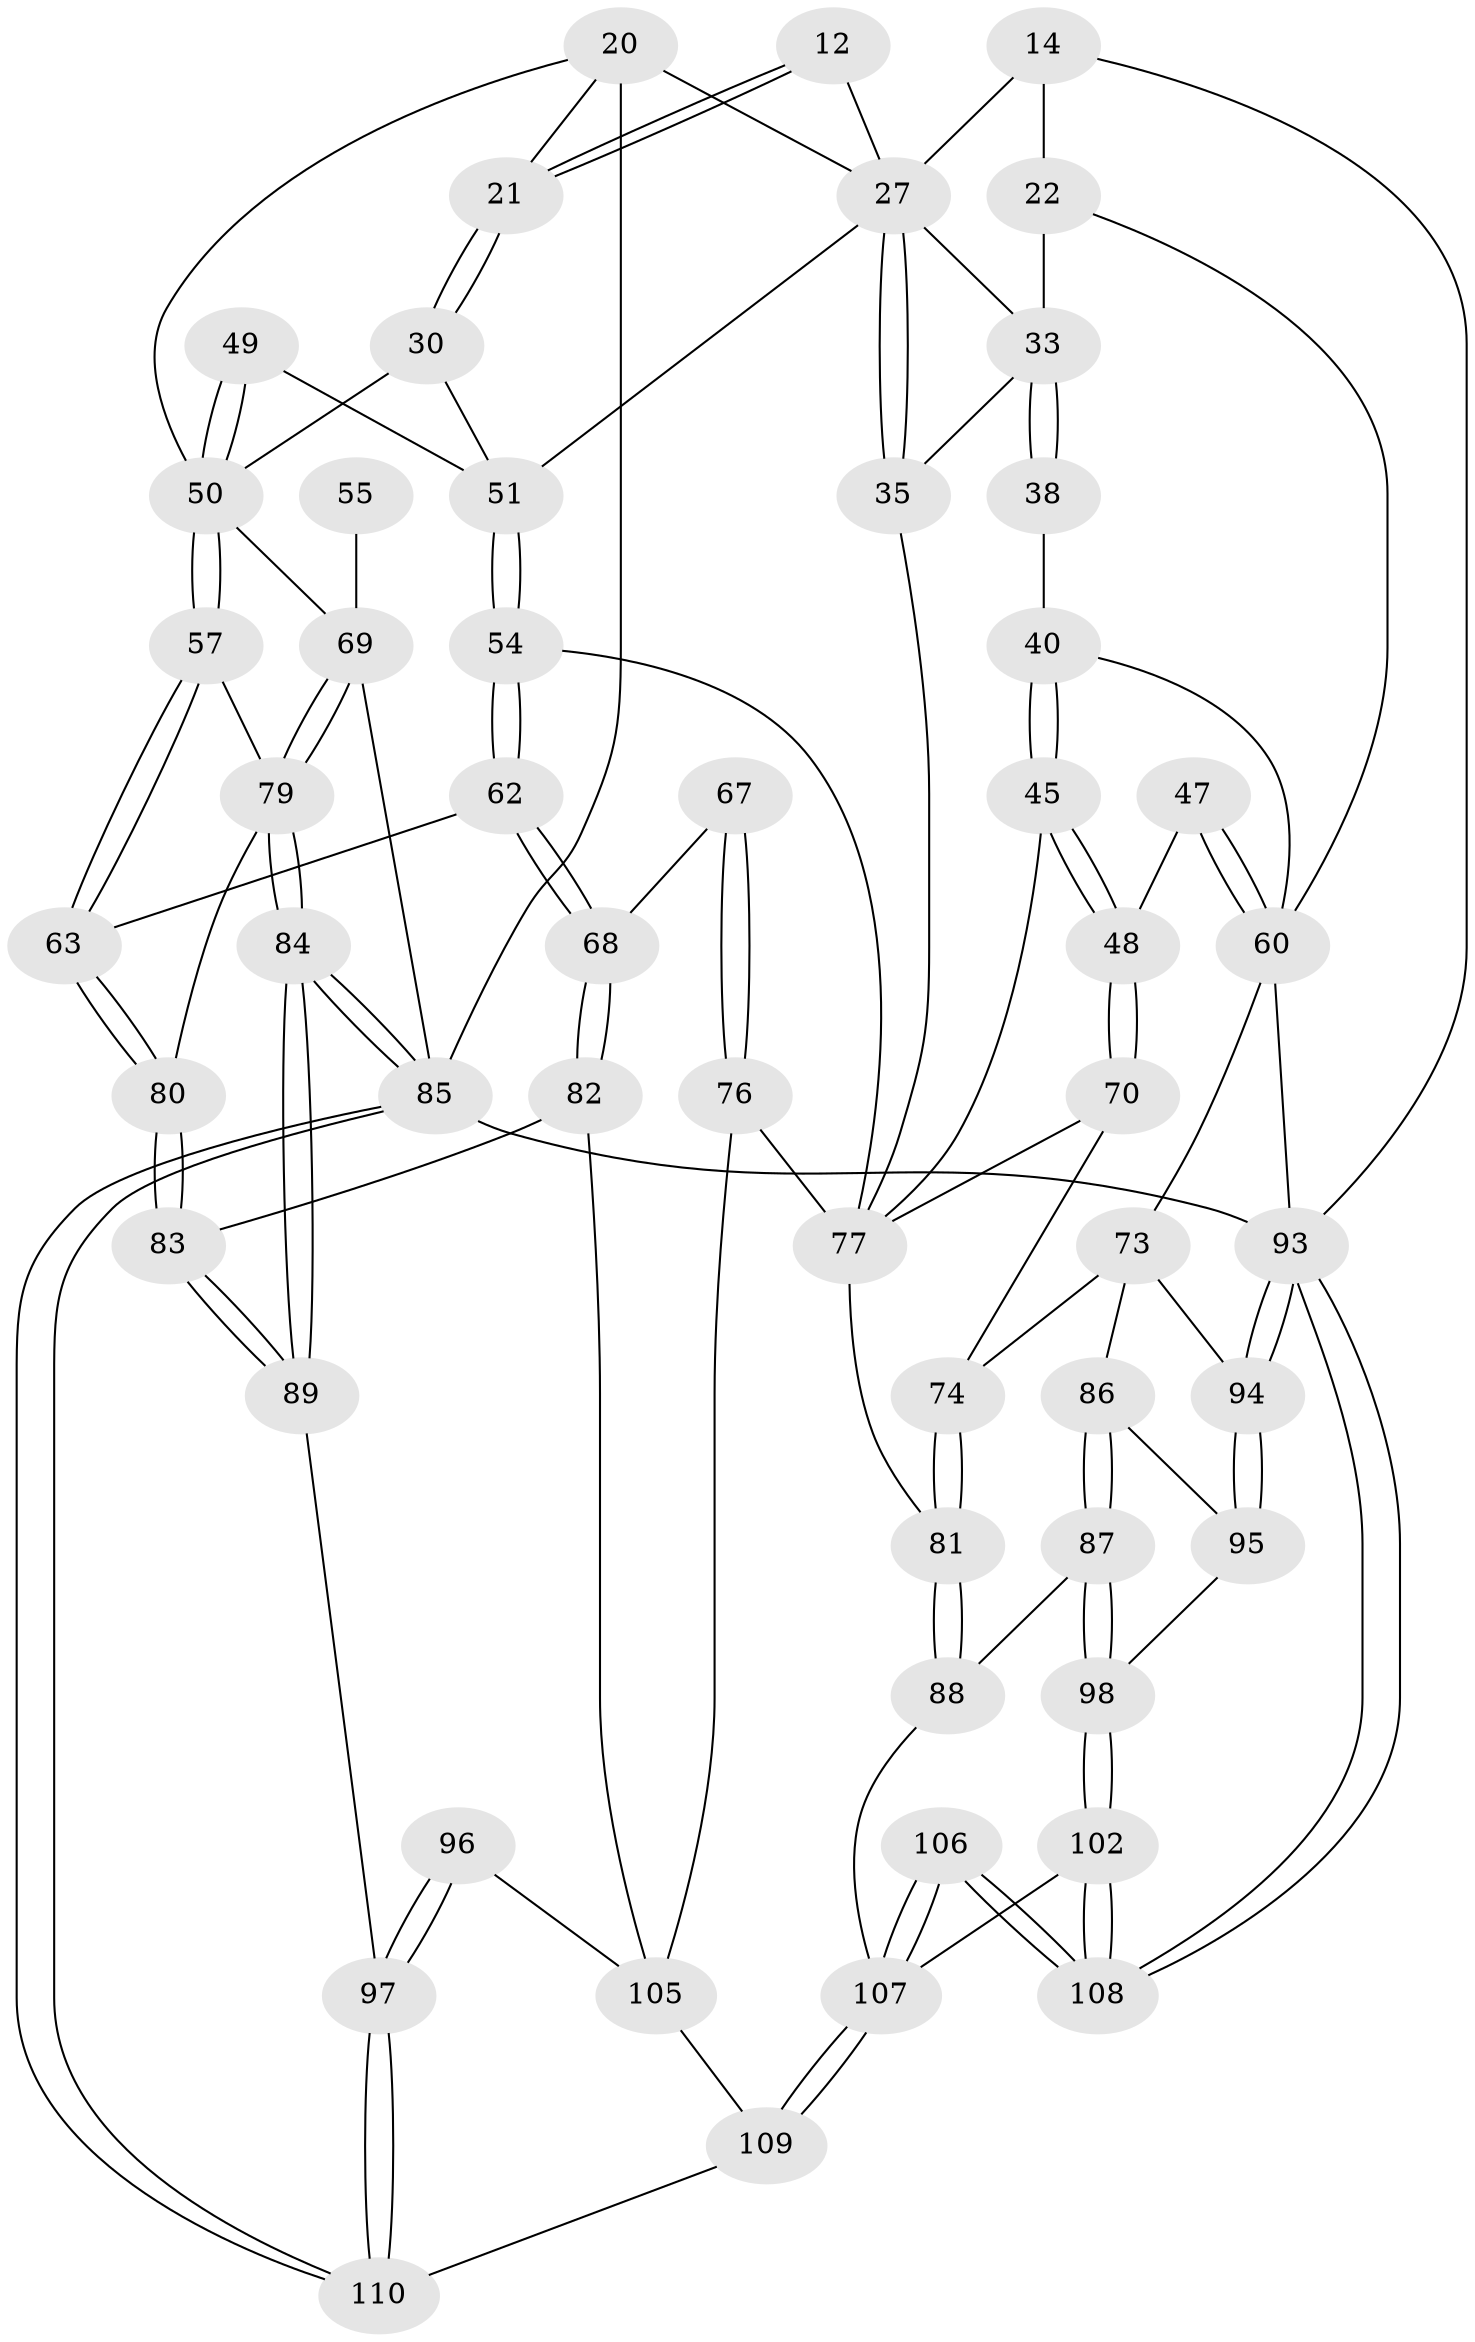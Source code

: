 // original degree distribution, {3: 0.01818181818181818, 5: 0.5636363636363636, 4: 0.21818181818181817, 6: 0.2}
// Generated by graph-tools (version 1.1) at 2025/06/03/04/25 22:06:25]
// undirected, 55 vertices, 127 edges
graph export_dot {
graph [start="1"]
  node [color=gray90,style=filled];
  12 [pos="+0.35343311607576827+0.1314026316808156"];
  14 [pos="+0.7255738257585483+0.15445370852107157",super="+4"];
  20 [pos="+0.13046699004620296+0.2033088596004906",super="+19"];
  21 [pos="+0.3112677713039501+0.16432929978097022"];
  22 [pos="+0.9360003846707053+0.16732708351116826",super="+13"];
  27 [pos="+0.5404970268168928+0.27582205484844713",super="+16+15+11"];
  30 [pos="+0.3212111254850075+0.24589899851910652",super="+29"];
  33 [pos="+0.7230499240174275+0.3594120589795774",super="+26+25"];
  35 [pos="+0.582751583645096+0.3308148339879928",super="+34"];
  38 [pos="+0.8196142353634797+0.29246482358532766"];
  40 [pos="+0.8868677430318374+0.3392714305688727"];
  45 [pos="+0.8233011099989659+0.4761155598230657"];
  47 [pos="+0.9337882039311532+0.48767912764081356"];
  48 [pos="+0.8324178136231078+0.49038270283638286"];
  49 [pos="+0.308142443843671+0.41085095779012526"];
  50 [pos="+0.23292947442766068+0.502243814358151",super="+43+42+41+32"];
  51 [pos="+0.3982920744701562+0.4161273222211518",super="+28"];
  54 [pos="+0.4158321355434829+0.46316777090764255"];
  55 [pos="+0.06291813125764349+0.4331700006648797"];
  57 [pos="+0.2279629813426797+0.5348469895243522"];
  60 [pos="+1+0.5259516530952026",super="+24+39"];
  62 [pos="+0.3586654025109334+0.5884090902140539"];
  63 [pos="+0.3262423295329211+0.5773308988090754"];
  67 [pos="+0.42335532509813983+0.6427355267430814"];
  68 [pos="+0.3895720384968182+0.644114444468383"];
  69 [pos="+0+0.6424280055414872",super="+59+56"];
  70 [pos="+0.8222792435016332+0.535780055616044"];
  73 [pos="+0.9418918845194435+0.6567824218567151",super="+72"];
  74 [pos="+0.86946504041251+0.614555633428421"];
  76 [pos="+0.6015410131550665+0.7634898728543399",super="+75+66"];
  77 [pos="+0.701224736600094+0.7208144328665574",super="+71+64"];
  79 [pos="+0+0.8336479639999416",super="+78"];
  80 [pos="+0.21196535470000027+0.6980922078552435"];
  81 [pos="+0.7655297184741513+0.7548787694734217"];
  82 [pos="+0.36649100421350284+0.6999120484840468"];
  83 [pos="+0.24332813108596857+0.724645254768509"];
  84 [pos="+0+1"];
  85 [pos="+0+1",super="+6+17"];
  86 [pos="+0.9121547074700462+0.7341361217328649"];
  87 [pos="+0.8379633530503442+0.7700090586744139"];
  88 [pos="+0.7867416801485949+0.7745686216008041"];
  89 [pos="+0.21319204087393395+0.8658104582906047"];
  93 [pos="+1+1",super="+5"];
  94 [pos="+1+0.8213612644311065"];
  95 [pos="+0.976380341512857+0.7847993569620236"];
  96 [pos="+0.3808064157288324+0.8687162646282404"];
  97 [pos="+0.3491995580747312+0.8985325708993301"];
  98 [pos="+0.9271702049610315+0.8593357010781663"];
  102 [pos="+0.9367298936048029+0.9345250837970451"];
  105 [pos="+0.5066067925229171+0.9275618565345934",super="+92+90"];
  106 [pos="+0.802061410151277+1"];
  107 [pos="+0.6886149632912011+1",super="+100+99+103"];
  108 [pos="+1+1"];
  109 [pos="+0.644930325783764+1",super="+104+101"];
  110 [pos="+0.3669180465873982+1"];
  12 -- 21;
  12 -- 21;
  12 -- 27 [weight=2];
  14 -- 22 [weight=2];
  14 -- 93;
  14 -- 27 [weight=2];
  20 -- 50;
  20 -- 85 [weight=2];
  20 -- 27;
  20 -- 21;
  21 -- 30;
  21 -- 30;
  22 -- 33;
  22 -- 60;
  27 -- 35;
  27 -- 35;
  27 -- 33;
  27 -- 51;
  30 -- 50 [weight=2];
  30 -- 51;
  33 -- 38 [weight=2];
  33 -- 38;
  33 -- 35;
  35 -- 77 [weight=2];
  38 -- 40;
  40 -- 45;
  40 -- 45;
  40 -- 60;
  45 -- 48;
  45 -- 48;
  45 -- 77;
  47 -- 48;
  47 -- 60 [weight=2];
  47 -- 60;
  48 -- 70;
  48 -- 70;
  49 -- 50 [weight=2];
  49 -- 50;
  49 -- 51;
  50 -- 57;
  50 -- 57;
  50 -- 69 [weight=2];
  51 -- 54;
  51 -- 54;
  54 -- 62;
  54 -- 62;
  54 -- 77;
  55 -- 69 [weight=3];
  57 -- 63;
  57 -- 63;
  57 -- 79;
  60 -- 73;
  60 -- 93;
  62 -- 63;
  62 -- 68;
  62 -- 68;
  63 -- 80;
  63 -- 80;
  67 -- 68;
  67 -- 76 [weight=2];
  67 -- 76;
  68 -- 82;
  68 -- 82;
  69 -- 79 [weight=2];
  69 -- 79;
  69 -- 85 [weight=2];
  70 -- 74;
  70 -- 77;
  73 -- 74;
  73 -- 86;
  73 -- 94;
  74 -- 81;
  74 -- 81;
  76 -- 77 [weight=3];
  76 -- 105;
  77 -- 81;
  79 -- 84;
  79 -- 84;
  79 -- 80;
  80 -- 83;
  80 -- 83;
  81 -- 88;
  81 -- 88;
  82 -- 83;
  82 -- 105;
  83 -- 89;
  83 -- 89;
  84 -- 85;
  84 -- 85;
  84 -- 89;
  84 -- 89;
  85 -- 110;
  85 -- 110;
  85 -- 93 [weight=2];
  86 -- 87;
  86 -- 87;
  86 -- 95;
  87 -- 88;
  87 -- 98;
  87 -- 98;
  88 -- 107;
  89 -- 97;
  93 -- 94;
  93 -- 94;
  93 -- 108;
  93 -- 108;
  94 -- 95;
  94 -- 95;
  95 -- 98;
  96 -- 97;
  96 -- 97;
  96 -- 105 [weight=2];
  97 -- 110;
  97 -- 110;
  98 -- 102;
  98 -- 102;
  102 -- 108;
  102 -- 108;
  102 -- 107;
  105 -- 109 [weight=2];
  106 -- 107 [weight=2];
  106 -- 107;
  106 -- 108;
  106 -- 108;
  107 -- 109 [weight=2];
  107 -- 109;
  109 -- 110;
}
